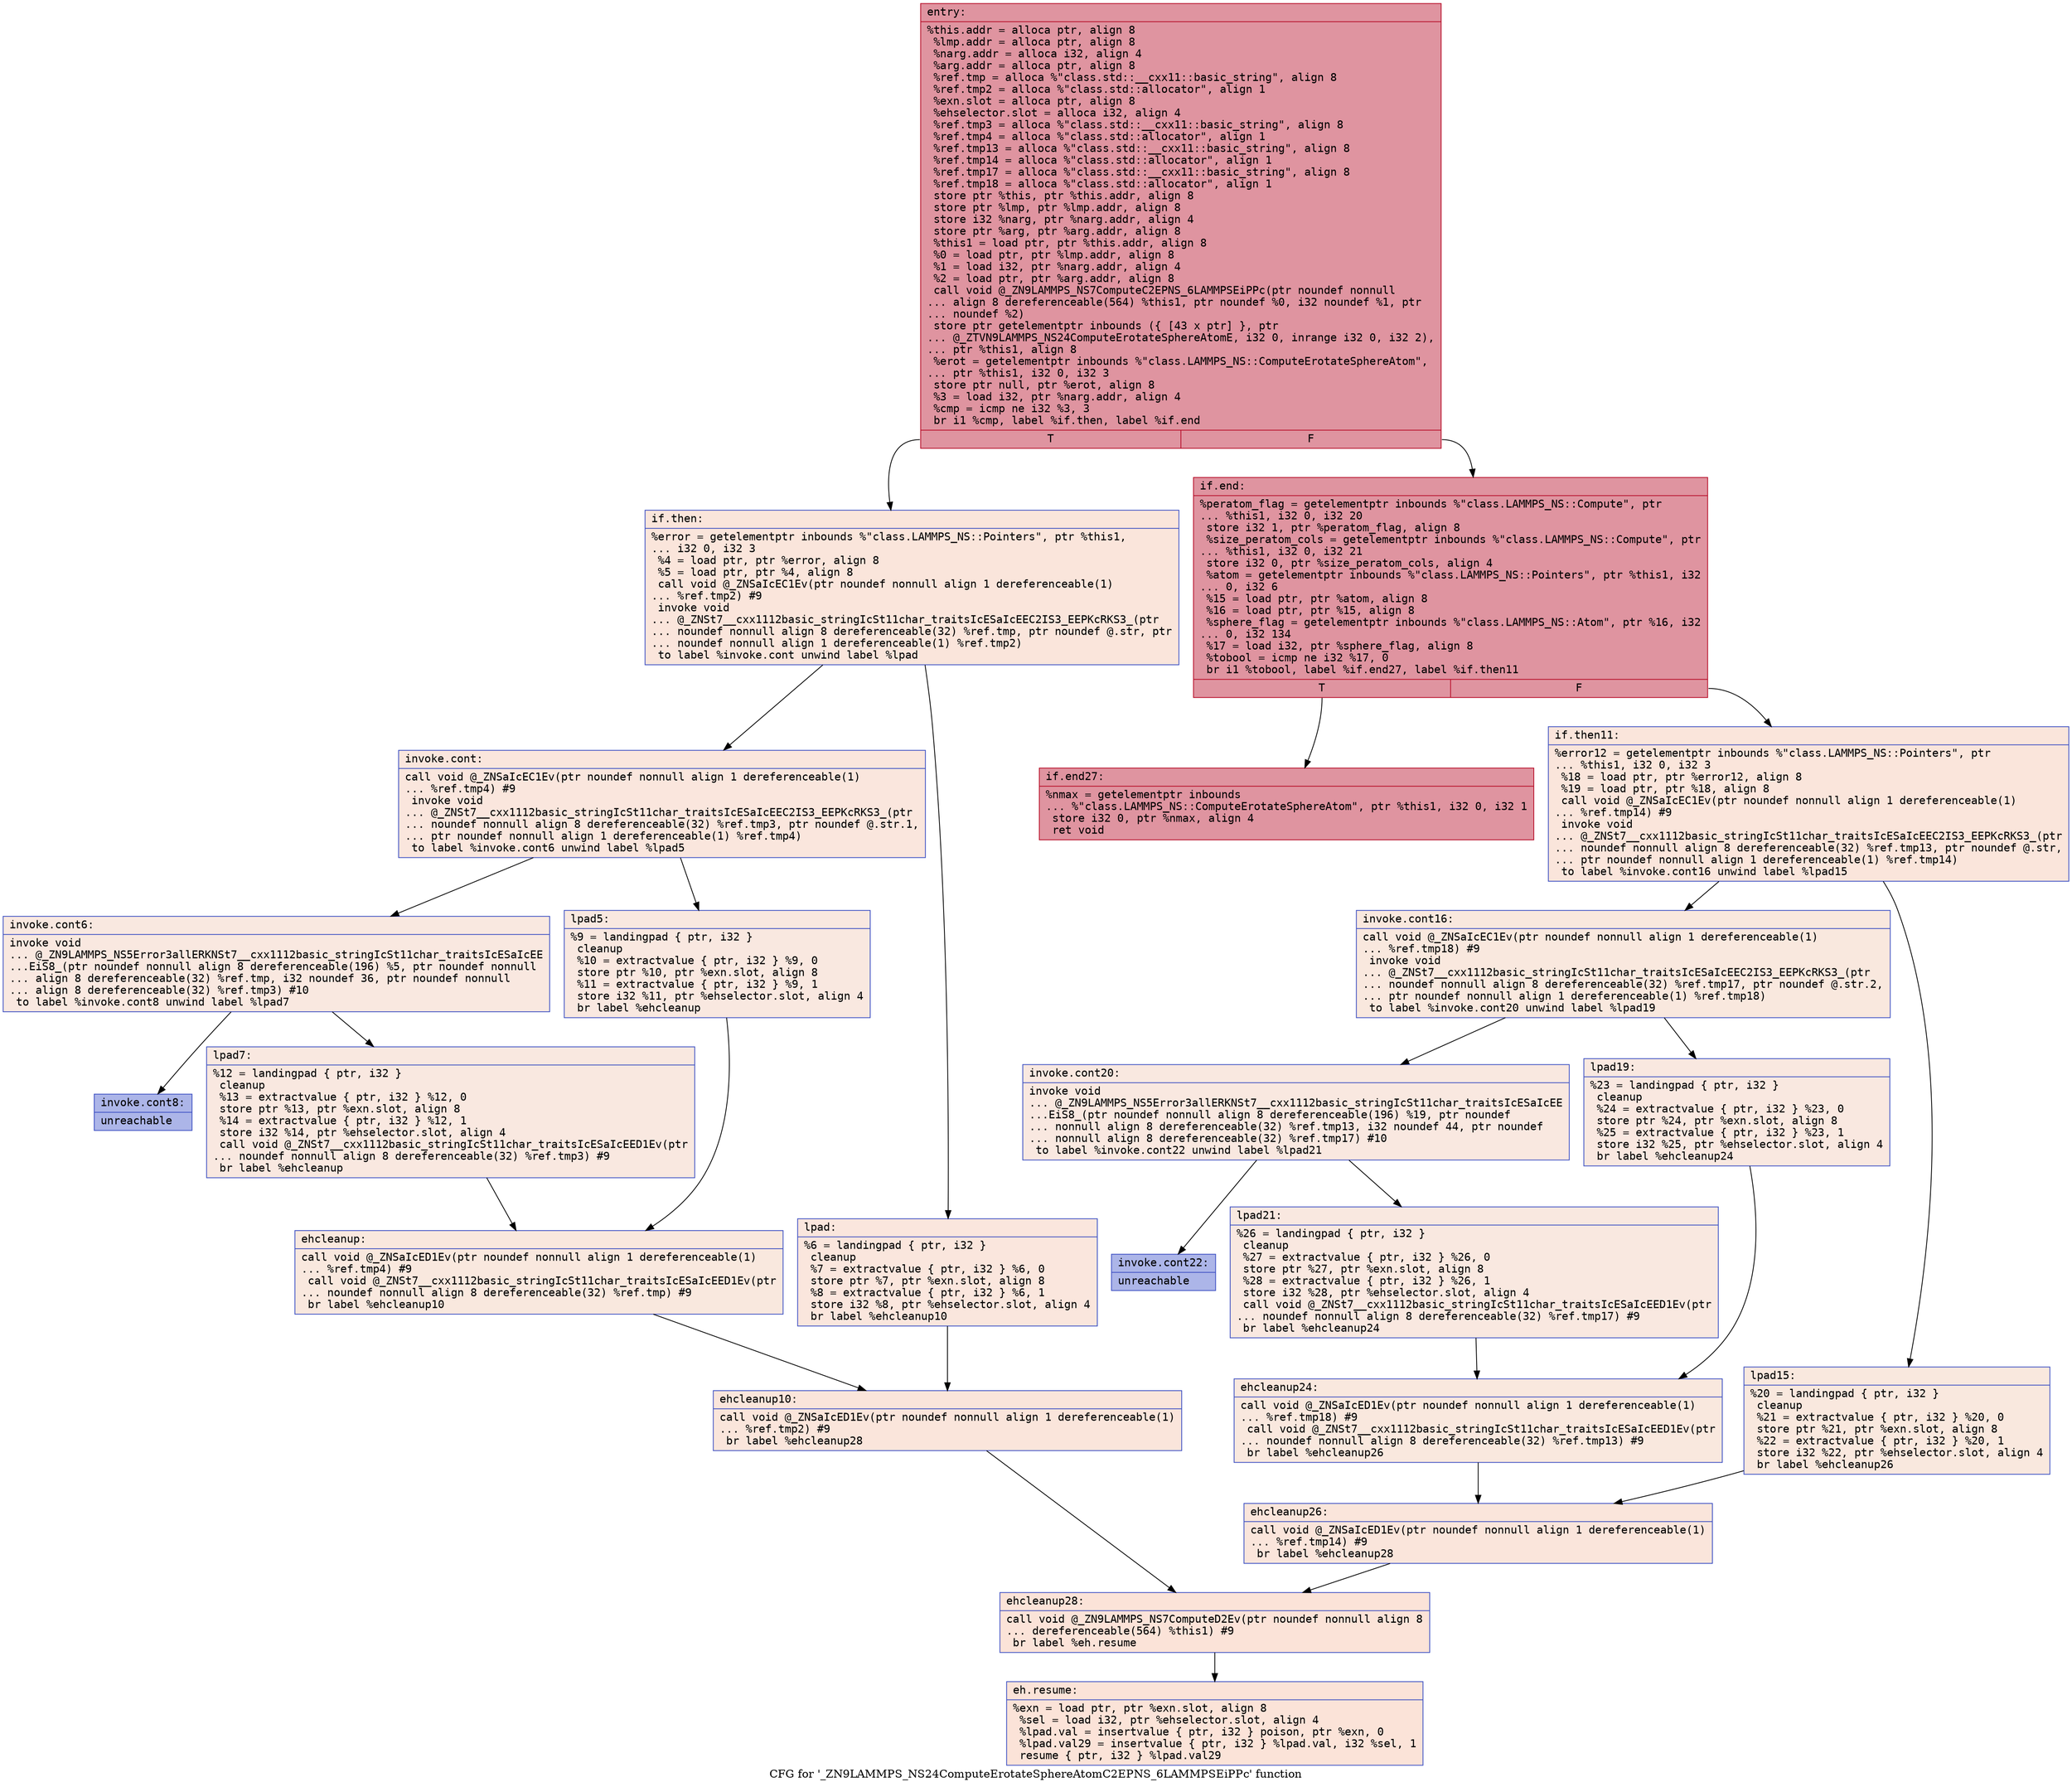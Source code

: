 digraph "CFG for '_ZN9LAMMPS_NS24ComputeErotateSphereAtomC2EPNS_6LAMMPSEiPPc' function" {
	label="CFG for '_ZN9LAMMPS_NS24ComputeErotateSphereAtomC2EPNS_6LAMMPSEiPPc' function";

	Node0x55b49ea8f540 [shape=record,color="#b70d28ff", style=filled, fillcolor="#b70d2870" fontname="Courier",label="{entry:\l|  %this.addr = alloca ptr, align 8\l  %lmp.addr = alloca ptr, align 8\l  %narg.addr = alloca i32, align 4\l  %arg.addr = alloca ptr, align 8\l  %ref.tmp = alloca %\"class.std::__cxx11::basic_string\", align 8\l  %ref.tmp2 = alloca %\"class.std::allocator\", align 1\l  %exn.slot = alloca ptr, align 8\l  %ehselector.slot = alloca i32, align 4\l  %ref.tmp3 = alloca %\"class.std::__cxx11::basic_string\", align 8\l  %ref.tmp4 = alloca %\"class.std::allocator\", align 1\l  %ref.tmp13 = alloca %\"class.std::__cxx11::basic_string\", align 8\l  %ref.tmp14 = alloca %\"class.std::allocator\", align 1\l  %ref.tmp17 = alloca %\"class.std::__cxx11::basic_string\", align 8\l  %ref.tmp18 = alloca %\"class.std::allocator\", align 1\l  store ptr %this, ptr %this.addr, align 8\l  store ptr %lmp, ptr %lmp.addr, align 8\l  store i32 %narg, ptr %narg.addr, align 4\l  store ptr %arg, ptr %arg.addr, align 8\l  %this1 = load ptr, ptr %this.addr, align 8\l  %0 = load ptr, ptr %lmp.addr, align 8\l  %1 = load i32, ptr %narg.addr, align 4\l  %2 = load ptr, ptr %arg.addr, align 8\l  call void @_ZN9LAMMPS_NS7ComputeC2EPNS_6LAMMPSEiPPc(ptr noundef nonnull\l... align 8 dereferenceable(564) %this1, ptr noundef %0, i32 noundef %1, ptr\l... noundef %2)\l  store ptr getelementptr inbounds (\{ [43 x ptr] \}, ptr\l... @_ZTVN9LAMMPS_NS24ComputeErotateSphereAtomE, i32 0, inrange i32 0, i32 2),\l... ptr %this1, align 8\l  %erot = getelementptr inbounds %\"class.LAMMPS_NS::ComputeErotateSphereAtom\",\l... ptr %this1, i32 0, i32 3\l  store ptr null, ptr %erot, align 8\l  %3 = load i32, ptr %narg.addr, align 4\l  %cmp = icmp ne i32 %3, 3\l  br i1 %cmp, label %if.then, label %if.end\l|{<s0>T|<s1>F}}"];
	Node0x55b49ea8f540:s0 -> Node0x55b49ea921b0[tooltip="entry -> if.then\nProbability 0.00%" ];
	Node0x55b49ea8f540:s1 -> Node0x55b49ea92280[tooltip="entry -> if.end\nProbability 100.00%" ];
	Node0x55b49ea921b0 [shape=record,color="#3d50c3ff", style=filled, fillcolor="#f4c5ad70" fontname="Courier",label="{if.then:\l|  %error = getelementptr inbounds %\"class.LAMMPS_NS::Pointers\", ptr %this1,\l... i32 0, i32 3\l  %4 = load ptr, ptr %error, align 8\l  %5 = load ptr, ptr %4, align 8\l  call void @_ZNSaIcEC1Ev(ptr noundef nonnull align 1 dereferenceable(1)\l... %ref.tmp2) #9\l  invoke void\l... @_ZNSt7__cxx1112basic_stringIcSt11char_traitsIcESaIcEEC2IS3_EEPKcRKS3_(ptr\l... noundef nonnull align 8 dereferenceable(32) %ref.tmp, ptr noundef @.str, ptr\l... noundef nonnull align 1 dereferenceable(1) %ref.tmp2)\l          to label %invoke.cont unwind label %lpad\l}"];
	Node0x55b49ea921b0 -> Node0x55b49ea92bc0[tooltip="if.then -> invoke.cont\nProbability 50.00%" ];
	Node0x55b49ea921b0 -> Node0x55b49ea92ca0[tooltip="if.then -> lpad\nProbability 50.00%" ];
	Node0x55b49ea92bc0 [shape=record,color="#3d50c3ff", style=filled, fillcolor="#f3c7b170" fontname="Courier",label="{invoke.cont:\l|  call void @_ZNSaIcEC1Ev(ptr noundef nonnull align 1 dereferenceable(1)\l... %ref.tmp4) #9\l  invoke void\l... @_ZNSt7__cxx1112basic_stringIcSt11char_traitsIcESaIcEEC2IS3_EEPKcRKS3_(ptr\l... noundef nonnull align 8 dereferenceable(32) %ref.tmp3, ptr noundef @.str.1,\l... ptr noundef nonnull align 1 dereferenceable(1) %ref.tmp4)\l          to label %invoke.cont6 unwind label %lpad5\l}"];
	Node0x55b49ea92bc0 -> Node0x55b49ea93030[tooltip="invoke.cont -> invoke.cont6\nProbability 50.00%" ];
	Node0x55b49ea92bc0 -> Node0x55b49ea93080[tooltip="invoke.cont -> lpad5\nProbability 50.00%" ];
	Node0x55b49ea93030 [shape=record,color="#3d50c3ff", style=filled, fillcolor="#f1ccb870" fontname="Courier",label="{invoke.cont6:\l|  invoke void\l... @_ZN9LAMMPS_NS5Error3allERKNSt7__cxx1112basic_stringIcSt11char_traitsIcESaIcEE\l...EiS8_(ptr noundef nonnull align 8 dereferenceable(196) %5, ptr noundef nonnull\l... align 8 dereferenceable(32) %ref.tmp, i32 noundef 36, ptr noundef nonnull\l... align 8 dereferenceable(32) %ref.tmp3) #10\l          to label %invoke.cont8 unwind label %lpad7\l}"];
	Node0x55b49ea93030 -> Node0x55b49ea92fe0[tooltip="invoke.cont6 -> invoke.cont8\nProbability 0.00%" ];
	Node0x55b49ea93030 -> Node0x55b49ea932e0[tooltip="invoke.cont6 -> lpad7\nProbability 100.00%" ];
	Node0x55b49ea92fe0 [shape=record,color="#3d50c3ff", style=filled, fillcolor="#4358cb70" fontname="Courier",label="{invoke.cont8:\l|  unreachable\l}"];
	Node0x55b49ea92ca0 [shape=record,color="#3d50c3ff", style=filled, fillcolor="#f3c7b170" fontname="Courier",label="{lpad:\l|  %6 = landingpad \{ ptr, i32 \}\l          cleanup\l  %7 = extractvalue \{ ptr, i32 \} %6, 0\l  store ptr %7, ptr %exn.slot, align 8\l  %8 = extractvalue \{ ptr, i32 \} %6, 1\l  store i32 %8, ptr %ehselector.slot, align 4\l  br label %ehcleanup10\l}"];
	Node0x55b49ea92ca0 -> Node0x55b49ea93980[tooltip="lpad -> ehcleanup10\nProbability 100.00%" ];
	Node0x55b49ea93080 [shape=record,color="#3d50c3ff", style=filled, fillcolor="#f1ccb870" fontname="Courier",label="{lpad5:\l|  %9 = landingpad \{ ptr, i32 \}\l          cleanup\l  %10 = extractvalue \{ ptr, i32 \} %9, 0\l  store ptr %10, ptr %exn.slot, align 8\l  %11 = extractvalue \{ ptr, i32 \} %9, 1\l  store i32 %11, ptr %ehselector.slot, align 4\l  br label %ehcleanup\l}"];
	Node0x55b49ea93080 -> Node0x55b49ea93cd0[tooltip="lpad5 -> ehcleanup\nProbability 100.00%" ];
	Node0x55b49ea932e0 [shape=record,color="#3d50c3ff", style=filled, fillcolor="#f1ccb870" fontname="Courier",label="{lpad7:\l|  %12 = landingpad \{ ptr, i32 \}\l          cleanup\l  %13 = extractvalue \{ ptr, i32 \} %12, 0\l  store ptr %13, ptr %exn.slot, align 8\l  %14 = extractvalue \{ ptr, i32 \} %12, 1\l  store i32 %14, ptr %ehselector.slot, align 4\l  call void @_ZNSt7__cxx1112basic_stringIcSt11char_traitsIcESaIcEED1Ev(ptr\l... noundef nonnull align 8 dereferenceable(32) %ref.tmp3) #9\l  br label %ehcleanup\l}"];
	Node0x55b49ea932e0 -> Node0x55b49ea93cd0[tooltip="lpad7 -> ehcleanup\nProbability 100.00%" ];
	Node0x55b49ea93cd0 [shape=record,color="#3d50c3ff", style=filled, fillcolor="#f2cab570" fontname="Courier",label="{ehcleanup:\l|  call void @_ZNSaIcED1Ev(ptr noundef nonnull align 1 dereferenceable(1)\l... %ref.tmp4) #9\l  call void @_ZNSt7__cxx1112basic_stringIcSt11char_traitsIcESaIcEED1Ev(ptr\l... noundef nonnull align 8 dereferenceable(32) %ref.tmp) #9\l  br label %ehcleanup10\l}"];
	Node0x55b49ea93cd0 -> Node0x55b49ea93980[tooltip="ehcleanup -> ehcleanup10\nProbability 100.00%" ];
	Node0x55b49ea93980 [shape=record,color="#3d50c3ff", style=filled, fillcolor="#f4c5ad70" fontname="Courier",label="{ehcleanup10:\l|  call void @_ZNSaIcED1Ev(ptr noundef nonnull align 1 dereferenceable(1)\l... %ref.tmp2) #9\l  br label %ehcleanup28\l}"];
	Node0x55b49ea93980 -> Node0x55b49ea94730[tooltip="ehcleanup10 -> ehcleanup28\nProbability 100.00%" ];
	Node0x55b49ea92280 [shape=record,color="#b70d28ff", style=filled, fillcolor="#b70d2870" fontname="Courier",label="{if.end:\l|  %peratom_flag = getelementptr inbounds %\"class.LAMMPS_NS::Compute\", ptr\l... %this1, i32 0, i32 20\l  store i32 1, ptr %peratom_flag, align 8\l  %size_peratom_cols = getelementptr inbounds %\"class.LAMMPS_NS::Compute\", ptr\l... %this1, i32 0, i32 21\l  store i32 0, ptr %size_peratom_cols, align 4\l  %atom = getelementptr inbounds %\"class.LAMMPS_NS::Pointers\", ptr %this1, i32\l... 0, i32 6\l  %15 = load ptr, ptr %atom, align 8\l  %16 = load ptr, ptr %15, align 8\l  %sphere_flag = getelementptr inbounds %\"class.LAMMPS_NS::Atom\", ptr %16, i32\l... 0, i32 134\l  %17 = load i32, ptr %sphere_flag, align 8\l  %tobool = icmp ne i32 %17, 0\l  br i1 %tobool, label %if.end27, label %if.then11\l|{<s0>T|<s1>F}}"];
	Node0x55b49ea92280:s0 -> Node0x55b49ea957f0[tooltip="if.end -> if.end27\nProbability 100.00%" ];
	Node0x55b49ea92280:s1 -> Node0x55b49ea95870[tooltip="if.end -> if.then11\nProbability 0.00%" ];
	Node0x55b49ea95870 [shape=record,color="#3d50c3ff", style=filled, fillcolor="#f4c5ad70" fontname="Courier",label="{if.then11:\l|  %error12 = getelementptr inbounds %\"class.LAMMPS_NS::Pointers\", ptr\l... %this1, i32 0, i32 3\l  %18 = load ptr, ptr %error12, align 8\l  %19 = load ptr, ptr %18, align 8\l  call void @_ZNSaIcEC1Ev(ptr noundef nonnull align 1 dereferenceable(1)\l... %ref.tmp14) #9\l  invoke void\l... @_ZNSt7__cxx1112basic_stringIcSt11char_traitsIcESaIcEEC2IS3_EEPKcRKS3_(ptr\l... noundef nonnull align 8 dereferenceable(32) %ref.tmp13, ptr noundef @.str,\l... ptr noundef nonnull align 1 dereferenceable(1) %ref.tmp14)\l          to label %invoke.cont16 unwind label %lpad15\l}"];
	Node0x55b49ea95870 -> Node0x55b49ea95d60[tooltip="if.then11 -> invoke.cont16\nProbability 50.00%" ];
	Node0x55b49ea95870 -> Node0x55b49ea95db0[tooltip="if.then11 -> lpad15\nProbability 50.00%" ];
	Node0x55b49ea95d60 [shape=record,color="#3d50c3ff", style=filled, fillcolor="#f2cab570" fontname="Courier",label="{invoke.cont16:\l|  call void @_ZNSaIcEC1Ev(ptr noundef nonnull align 1 dereferenceable(1)\l... %ref.tmp18) #9\l  invoke void\l... @_ZNSt7__cxx1112basic_stringIcSt11char_traitsIcESaIcEEC2IS3_EEPKcRKS3_(ptr\l... noundef nonnull align 8 dereferenceable(32) %ref.tmp17, ptr noundef @.str.2,\l... ptr noundef nonnull align 1 dereferenceable(1) %ref.tmp18)\l          to label %invoke.cont20 unwind label %lpad19\l}"];
	Node0x55b49ea95d60 -> Node0x55b49ea96130[tooltip="invoke.cont16 -> invoke.cont20\nProbability 50.00%" ];
	Node0x55b49ea95d60 -> Node0x55b49ea96180[tooltip="invoke.cont16 -> lpad19\nProbability 50.00%" ];
	Node0x55b49ea96130 [shape=record,color="#3d50c3ff", style=filled, fillcolor="#f1ccb870" fontname="Courier",label="{invoke.cont20:\l|  invoke void\l... @_ZN9LAMMPS_NS5Error3allERKNSt7__cxx1112basic_stringIcSt11char_traitsIcESaIcEE\l...EiS8_(ptr noundef nonnull align 8 dereferenceable(196) %19, ptr noundef\l... nonnull align 8 dereferenceable(32) %ref.tmp13, i32 noundef 44, ptr noundef\l... nonnull align 8 dereferenceable(32) %ref.tmp17) #10\l          to label %invoke.cont22 unwind label %lpad21\l}"];
	Node0x55b49ea96130 -> Node0x55b49ea960e0[tooltip="invoke.cont20 -> invoke.cont22\nProbability 0.00%" ];
	Node0x55b49ea96130 -> Node0x55b49ea964a0[tooltip="invoke.cont20 -> lpad21\nProbability 100.00%" ];
	Node0x55b49ea960e0 [shape=record,color="#3d50c3ff", style=filled, fillcolor="#4358cb70" fontname="Courier",label="{invoke.cont22:\l|  unreachable\l}"];
	Node0x55b49ea95db0 [shape=record,color="#3d50c3ff", style=filled, fillcolor="#f2cab570" fontname="Courier",label="{lpad15:\l|  %20 = landingpad \{ ptr, i32 \}\l          cleanup\l  %21 = extractvalue \{ ptr, i32 \} %20, 0\l  store ptr %21, ptr %exn.slot, align 8\l  %22 = extractvalue \{ ptr, i32 \} %20, 1\l  store i32 %22, ptr %ehselector.slot, align 4\l  br label %ehcleanup26\l}"];
	Node0x55b49ea95db0 -> Node0x55b49ea96a60[tooltip="lpad15 -> ehcleanup26\nProbability 100.00%" ];
	Node0x55b49ea96180 [shape=record,color="#3d50c3ff", style=filled, fillcolor="#f1ccb870" fontname="Courier",label="{lpad19:\l|  %23 = landingpad \{ ptr, i32 \}\l          cleanup\l  %24 = extractvalue \{ ptr, i32 \} %23, 0\l  store ptr %24, ptr %exn.slot, align 8\l  %25 = extractvalue \{ ptr, i32 \} %23, 1\l  store i32 %25, ptr %ehselector.slot, align 4\l  br label %ehcleanup24\l}"];
	Node0x55b49ea96180 -> Node0x55b49ea973d0[tooltip="lpad19 -> ehcleanup24\nProbability 100.00%" ];
	Node0x55b49ea964a0 [shape=record,color="#3d50c3ff", style=filled, fillcolor="#f1ccb870" fontname="Courier",label="{lpad21:\l|  %26 = landingpad \{ ptr, i32 \}\l          cleanup\l  %27 = extractvalue \{ ptr, i32 \} %26, 0\l  store ptr %27, ptr %exn.slot, align 8\l  %28 = extractvalue \{ ptr, i32 \} %26, 1\l  store i32 %28, ptr %ehselector.slot, align 4\l  call void @_ZNSt7__cxx1112basic_stringIcSt11char_traitsIcESaIcEED1Ev(ptr\l... noundef nonnull align 8 dereferenceable(32) %ref.tmp17) #9\l  br label %ehcleanup24\l}"];
	Node0x55b49ea964a0 -> Node0x55b49ea973d0[tooltip="lpad21 -> ehcleanup24\nProbability 100.00%" ];
	Node0x55b49ea973d0 [shape=record,color="#3d50c3ff", style=filled, fillcolor="#f2cab570" fontname="Courier",label="{ehcleanup24:\l|  call void @_ZNSaIcED1Ev(ptr noundef nonnull align 1 dereferenceable(1)\l... %ref.tmp18) #9\l  call void @_ZNSt7__cxx1112basic_stringIcSt11char_traitsIcESaIcEED1Ev(ptr\l... noundef nonnull align 8 dereferenceable(32) %ref.tmp13) #9\l  br label %ehcleanup26\l}"];
	Node0x55b49ea973d0 -> Node0x55b49ea96a60[tooltip="ehcleanup24 -> ehcleanup26\nProbability 100.00%" ];
	Node0x55b49ea96a60 [shape=record,color="#3d50c3ff", style=filled, fillcolor="#f4c5ad70" fontname="Courier",label="{ehcleanup26:\l|  call void @_ZNSaIcED1Ev(ptr noundef nonnull align 1 dereferenceable(1)\l... %ref.tmp14) #9\l  br label %ehcleanup28\l}"];
	Node0x55b49ea96a60 -> Node0x55b49ea94730[tooltip="ehcleanup26 -> ehcleanup28\nProbability 100.00%" ];
	Node0x55b49ea957f0 [shape=record,color="#b70d28ff", style=filled, fillcolor="#b70d2870" fontname="Courier",label="{if.end27:\l|  %nmax = getelementptr inbounds\l... %\"class.LAMMPS_NS::ComputeErotateSphereAtom\", ptr %this1, i32 0, i32 1\l  store i32 0, ptr %nmax, align 4\l  ret void\l}"];
	Node0x55b49ea94730 [shape=record,color="#3d50c3ff", style=filled, fillcolor="#f6bfa670" fontname="Courier",label="{ehcleanup28:\l|  call void @_ZN9LAMMPS_NS7ComputeD2Ev(ptr noundef nonnull align 8\l... dereferenceable(564) %this1) #9\l  br label %eh.resume\l}"];
	Node0x55b49ea94730 -> Node0x55b49ea98080[tooltip="ehcleanup28 -> eh.resume\nProbability 100.00%" ];
	Node0x55b49ea98080 [shape=record,color="#3d50c3ff", style=filled, fillcolor="#f6bfa670" fontname="Courier",label="{eh.resume:\l|  %exn = load ptr, ptr %exn.slot, align 8\l  %sel = load i32, ptr %ehselector.slot, align 4\l  %lpad.val = insertvalue \{ ptr, i32 \} poison, ptr %exn, 0\l  %lpad.val29 = insertvalue \{ ptr, i32 \} %lpad.val, i32 %sel, 1\l  resume \{ ptr, i32 \} %lpad.val29\l}"];
}
